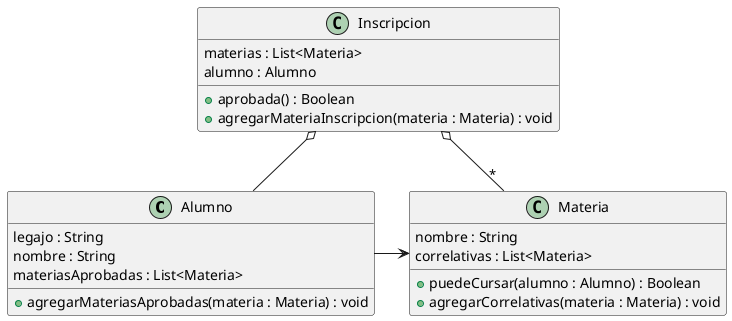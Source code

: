 @startuml validador_correlatividades

class Alumno{
    legajo : String 
    nombre : String 
    materiasAprobadas : List<Materia> 
    +agregarMateriasAprobadas(materia : Materia) : void
}

class Inscripcion{
    materias : List<Materia>
    alumno : Alumno
    +aprobada() : Boolean
    +agregarMateriaInscripcion(materia : Materia) : void
    
}

class Materia{
    nombre : String
    correlativas : List<Materia>
    +puedeCursar(alumno : Alumno) : Boolean
    +agregarCorrelativas(materia : Materia) : void
}

Alumno -> Materia
Inscripcion o-- Alumno
Inscripcion o-- "*" Materia

@enduml